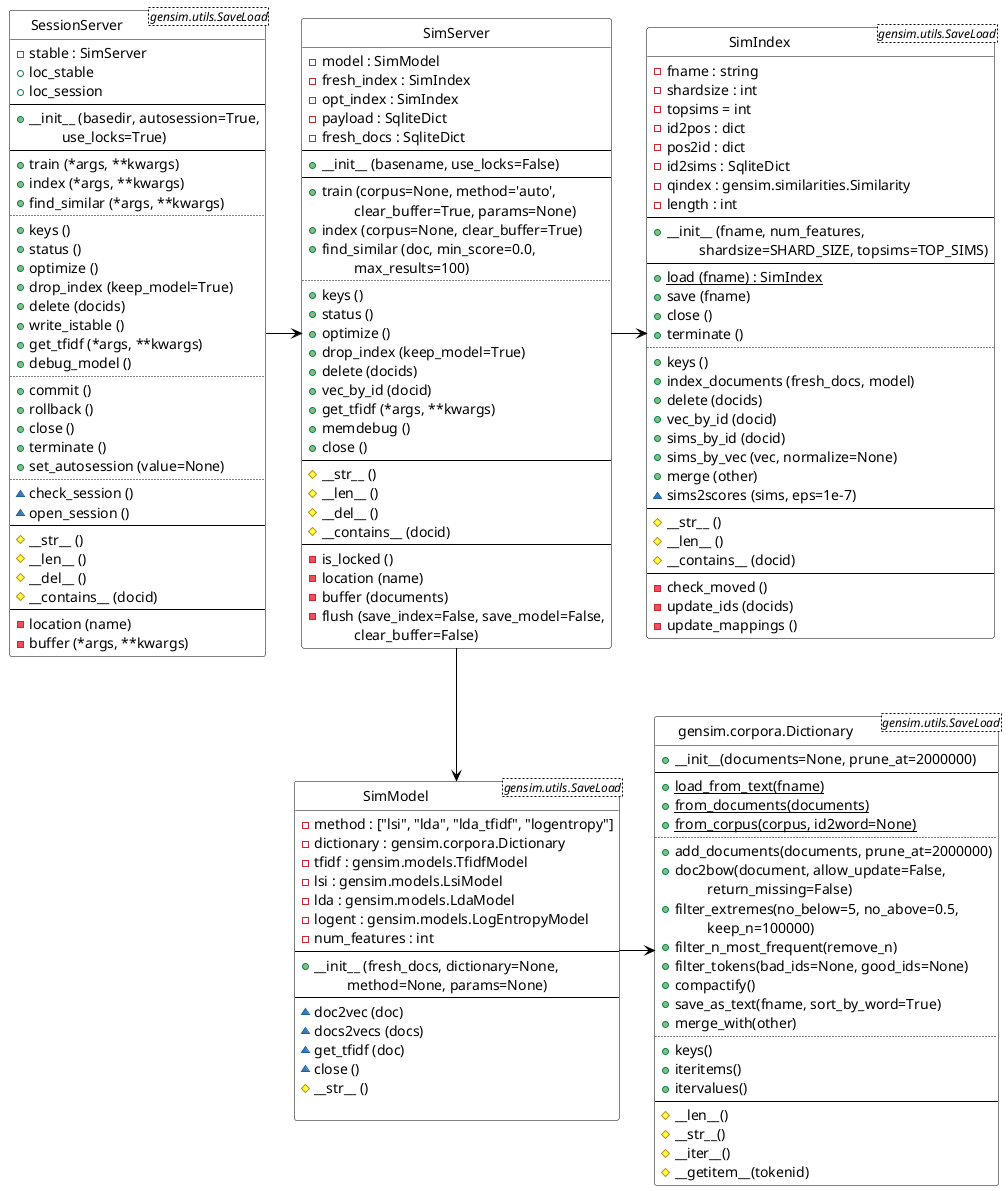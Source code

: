 @startuml

'skinparam monochrome true
skinparam classBackgroundColor White
skinparam classArrowColor Black
skinparam classBorderColor Black
skinparam stereotypeCBackgroundColor Gray
'hide members
hide circle

class SimIndex <gensim.utils.SaveLoad> {
    -fname : string
    -shardsize : int
    -topsims = int
    -id2pos : dict
    -pos2id : dict
    -id2sims : SqliteDict
    -qindex : gensim.similarities.Similarity
    -length : int
    --
    +__init__ (fname, num_features, 
        \t shardsize=SHARD_SIZE, topsims=TOP_SIMS)
    --
    +{static}load (fname) : SimIndex
    +save (fname)
    +close ()
    +terminate ()
    ..
    +keys ()
    +index_documents (fresh_docs, model)
    +delete (docids)
    +vec_by_id (docid)
    +sims_by_id (docid)
    +sims_by_vec (vec, normalize=None)
    +merge (other)
    ~sims2scores (sims, eps=1e-7)
    --
    #__str__ ()
    #__len__ ()
    #__contains__ (docid)
    --
    -check_moved ()
    -update_ids (docids)
    -update_mappings ()
}

class SimModel <gensim.utils.SaveLoad> {
    -method : ["lsi", "lda", "lda_tfidf", "logentropy"]
    -dictionary : gensim.corpora.Dictionary
    -tfidf : gensim.models.TfidfModel
    -lsi : gensim.models.LsiModel
    -lda : gensim.models.LdaModel
    -logent : gensim.models.LogEntropyModel
    -num_features : int
    --
    +__init__ (fresh_docs, dictionary=None, 
        \t method=None, params=None)
    --
    ~doc2vec (doc)
    ~docs2vecs (docs)
    ~get_tfidf (doc)
    ~close ()
    #__str__ ()

'class IterableCorpus {
'    #__iter__ ()
'    #__len__ ()
'}
}

class Dictionary as "gensim.corpora.Dictionary" <gensim.utils.SaveLoad> {
    +__init__(documents=None, prune_at=2000000)
    --
    +{static} load_from_text(fname)
    +{static} from_documents(documents)
    +{static} from_corpus(corpus, id2word=None)
    ..
    +add_documents(documents, prune_at=2000000)
    +doc2bow(document, allow_update=False, 
        \t return_missing=False)
    +filter_extremes(no_below=5, no_above=0.5, 
        \t keep_n=100000)
    +filter_n_most_frequent(remove_n)
    +filter_tokens(bad_ids=None, good_ids=None)
    +compactify()
    +save_as_text(fname, sort_by_word=True)
    +merge_with(other)
    ..
    +keys()
    +iteritems()
    +itervalues()
    --
    #__len__()
    #__str__()
    #__iter__()
    #__getitem__(tokenid)
}

SimModel -r-> Dictionary

class SimServer {
    -model : SimModel
    -fresh_index : SimIndex
    -opt_index : SimIndex
    -payload : SqliteDict
    -fresh_docs : SqliteDict
    --
    +__init__ (basename, use_locks=False)
    --
    +train (corpus=None, method='auto', 
        \t clear_buffer=True, params=None)
    +index (corpus=None, clear_buffer=True)
    +find_similar (doc, min_score=0.0, 
        \t max_results=100)
    ..
    +keys ()
    +status ()
    +optimize ()
    +drop_index (keep_model=True)
    +delete (docids)
    +vec_by_id (docid)
    +get_tfidf (*args, **kwargs)
    +memdebug ()
    +close ()
    --
    #__str__ ()
    #__len__ ()
    #__del__ ()
    #__contains__ (docid)
    --
    -is_locked ()
    -location (name)
    -buffer (documents)
    -flush (save_index=False, save_model=False, 
        \t clear_buffer=False)
}

class SessionServer <gensim.utils.SaveLoad> {
    -stable : SimServer
    +loc_stable
    +loc_session
    --
    +__init__ (basedir, autosession=True, 
        \t use_locks=True)
    --
    +train (*args, **kwargs)
    +index (*args, **kwargs)
    +find_similar (*args, **kwargs)
    ..
    +keys ()
    +status ()
    +optimize ()
    +drop_index (keep_model=True)
    +delete (docids)
    +write_istable ()
    +get_tfidf (*args, **kwargs)
    +debug_model ()
    ..
    +commit ()
    +rollback ()
    +close ()
    +terminate ()
    +set_autosession (value=None)
    ..
    ~check_session ()
    ~open_session ()
    --
    #__str__ ()
    #__len__ ()
    #__del__ ()
    #__contains__ (docid)
    --
    -location (name)
    -buffer (*args, **kwargs)
}

SessionServer -r-> SimServer
SimServer -r-> SimIndex
SimServer -d-> SimModel

'SimIndex -u-|> gensim.utils.SaveLoad
'SimModel -r-|> gensim.utils.SaveLoad
'SessionServer -u-|> gensim.utils.SaveLoad

@enduml